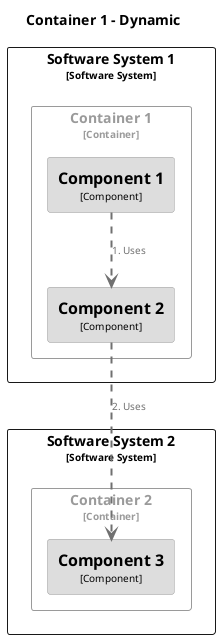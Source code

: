 @startuml
set separator none
title Container 1 - Dynamic

top to bottom direction

skinparam {
  arrowFontSize 10
  defaultTextAlignment center
  wrapWidth 200
  maxMessageSize 100
}

hide stereotype

skinparam rectangle<<SoftwareSystem1.Container1.Component1>> {
  BackgroundColor #dddddd
  FontColor #000000
  BorderColor #9a9a9a
  shadowing false
}
skinparam rectangle<<SoftwareSystem1.Container1.Component2>> {
  BackgroundColor #dddddd
  FontColor #000000
  BorderColor #9a9a9a
  shadowing false
}
skinparam rectangle<<SoftwareSystem2.Container2.Component3>> {
  BackgroundColor #dddddd
  FontColor #000000
  BorderColor #9a9a9a
  shadowing false
}
skinparam rectangle<<SoftwareSystem1.Container1>> {
  BorderColor #9a9a9a
  FontColor #9a9a9a
  shadowing false
}
skinparam rectangle<<SoftwareSystem2.Container2>> {
  BorderColor #9a9a9a
  FontColor #9a9a9a
  shadowing false
}

rectangle "Software System 1\n<size:10>[Software System]</size>" <<SoftwareSystem1>> {
    rectangle "Container 1\n<size:10>[Container]</size>" <<SoftwareSystem1.Container1>> {
      rectangle "==Component 1\n<size:10>[Component]</size>" <<SoftwareSystem1.Container1.Component1>> as SoftwareSystem1.Container1.Component1
      rectangle "==Component 2\n<size:10>[Component]</size>" <<SoftwareSystem1.Container1.Component2>> as SoftwareSystem1.Container1.Component2
    }

  }

rectangle "Software System 2\n<size:10>[Software System]</size>" <<SoftwareSystem2>> {
    rectangle "Container 2\n<size:10>[Container]</size>" <<SoftwareSystem2.Container2>> {
      rectangle "==Component 3\n<size:10>[Component]</size>" <<SoftwareSystem2.Container2.Component3>> as SoftwareSystem2.Container2.Component3
    }

  }

SoftwareSystem1.Container1.Component1 .[#707070,thickness=2].> SoftwareSystem1.Container1.Component2 : "<color:#707070>1. Uses"
SoftwareSystem1.Container1.Component2 .[#707070,thickness=2].> SoftwareSystem2.Container2.Component3 : "<color:#707070>2. Uses"
@enduml